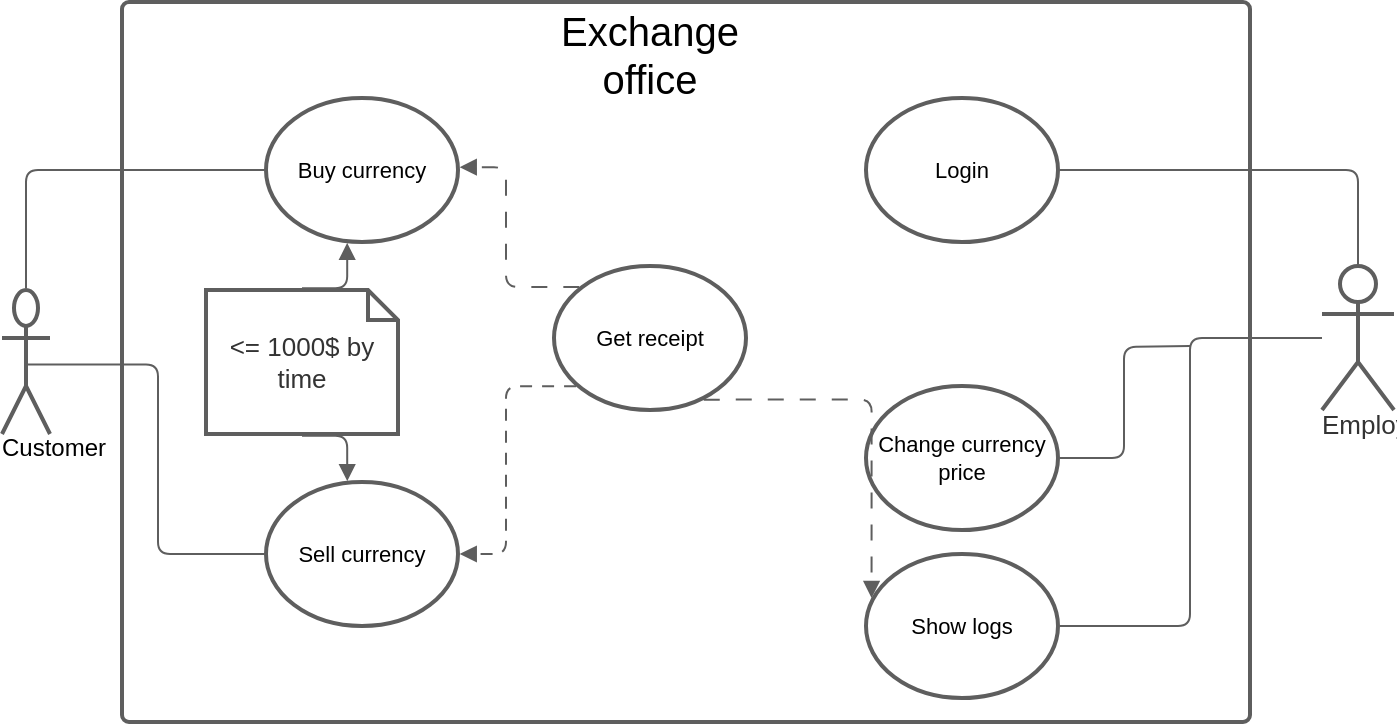 <mxfile version="13.9.5" type="device"><diagram id="PQ2Nr390Ejq2HClrBFav" name="Страница 1"><mxGraphModel dx="1021" dy="628" grid="1" gridSize="10" guides="1" tooltips="1" connect="1" arrows="1" fold="1" page="1" pageScale="1" pageWidth="827" pageHeight="1169" math="0" shadow="0"><root><mxCell id="0"/><mxCell id="1" parent="0"/><UserObject label="Customer" lucidchartObjectId="nIJJWjJSA-4x" id="4q5zakocHRN5g4XhBRql-23"><mxCell style="html=1;overflow=block;whiteSpace=wrap;shape=umlActor;labelPosition=center;verticalLabelPosition=bottom;verticalAlign=top;whiteSpace=nowrap;whiteSpace=wrap;fontSize=12;fontColor=#000000;spacing=0;strokeColor=#5e5e5e;strokeOpacity=100;rounded=1;absoluteArcSize=1;arcSize=7;strokeWidth=2;" vertex="1" zOrder="1" parent="1"><mxGeometry x="60" y="252" width="24" height="72" as="geometry"/></mxCell></UserObject><UserObject label="Buy currency" lucidchartObjectId="WJJJ29BpDqlc" id="4q5zakocHRN5g4XhBRql-24"><mxCell style="html=1;overflow=block;whiteSpace=wrap;ellipse;whiteSpace=wrap;fontSize=11;spacing=3;strokeColor=#5e5e5e;strokeOpacity=100;rounded=1;absoluteArcSize=1;arcSize=7;strokeWidth=2;" vertex="1" zOrder="2" parent="1"><mxGeometry x="192" y="156" width="96" height="72" as="geometry"/></mxCell></UserObject><UserObject label="Sell currency" lucidchartObjectId="qKJJzPfTOEQG" id="4q5zakocHRN5g4XhBRql-25"><mxCell style="html=1;overflow=block;whiteSpace=wrap;ellipse;whiteSpace=wrap;fontSize=11;spacing=3;strokeColor=#5e5e5e;strokeOpacity=100;rounded=1;absoluteArcSize=1;arcSize=7;strokeWidth=2;" vertex="1" zOrder="3" parent="1"><mxGeometry x="192" y="348" width="96" height="72" as="geometry"/></mxCell></UserObject><UserObject label="Change currency price" lucidchartObjectId="QLJJRPUugR88" id="4q5zakocHRN5g4XhBRql-26"><mxCell style="html=1;overflow=block;whiteSpace=wrap;ellipse;whiteSpace=wrap;fontSize=11;spacing=3;strokeColor=#5e5e5e;strokeOpacity=100;rounded=1;absoluteArcSize=1;arcSize=7;strokeWidth=2;" vertex="1" zOrder="4" parent="1"><mxGeometry x="492" y="300" width="96" height="72" as="geometry"/></mxCell></UserObject><UserObject label="Get receipt" lucidchartObjectId="7PJJeiHEBpHw" id="4q5zakocHRN5g4XhBRql-27"><mxCell style="html=1;overflow=block;whiteSpace=wrap;ellipse;whiteSpace=wrap;fontSize=11;spacing=3;strokeColor=#5e5e5e;strokeOpacity=100;rounded=1;absoluteArcSize=1;arcSize=7;strokeWidth=2;" vertex="1" zOrder="6" parent="1"><mxGeometry x="336" y="240" width="96" height="72" as="geometry"/></mxCell></UserObject><UserObject label="Employee" lucidchartObjectId="USJJ-Ibk6C98" id="4q5zakocHRN5g4XhBRql-28"><mxCell style="html=1;overflow=block;whiteSpace=wrap;shape=umlActor;labelPosition=center;verticalLabelPosition=bottom;verticalAlign=top;whiteSpace=nowrap;whiteSpace=wrap;fontSize=13;fontColor=#333333;spacing=0;strokeColor=#5e5e5e;strokeOpacity=100;rounded=1;absoluteArcSize=1;arcSize=7;strokeWidth=2;" vertex="1" zOrder="7" parent="1"><mxGeometry x="720" y="240" width="36" height="72" as="geometry"/></mxCell></UserObject><UserObject label="Show logs" lucidchartObjectId="rUJJscJyQPT1" id="4q5zakocHRN5g4XhBRql-29"><mxCell style="html=1;overflow=block;whiteSpace=wrap;ellipse;whiteSpace=wrap;fontSize=11;spacing=3;strokeColor=#5e5e5e;strokeOpacity=100;rounded=1;absoluteArcSize=1;arcSize=7;strokeWidth=2;" vertex="1" zOrder="8" parent="1"><mxGeometry x="492" y="384" width="96" height="72" as="geometry"/></mxCell></UserObject><UserObject label="" lucidchartObjectId="5XJJOQpL6fvG" id="4q5zakocHRN5g4XhBRql-30"><mxCell style="html=1;jettySize=18;whiteSpace=wrap;fontSize=11;strokeColor=#5E5E5E;rounded=1;arcSize=12;edgeStyle=orthogonalEdgeStyle;startArrow=none;;endArrow=none;;exitX=0.5;exitY=0.518;exitPerimeter=0;entryX=-0.009;entryY=0.5;entryPerimeter=0;" edge="1" parent="1" source="4q5zakocHRN5g4XhBRql-23" target="4q5zakocHRN5g4XhBRql-25"><mxGeometry width="100" height="100" relative="1" as="geometry"><Array as="points"/></mxGeometry></mxCell></UserObject><UserObject label="" lucidchartObjectId="-XJJ02TK25OG" id="4q5zakocHRN5g4XhBRql-31"><mxCell style="html=1;jettySize=18;whiteSpace=wrap;fontSize=11;strokeColor=#5E5E5E;rounded=1;arcSize=12;edgeStyle=orthogonalEdgeStyle;startArrow=none;;endArrow=none;;exitX=0.5;exitY=-0.013;exitPerimeter=0;entryX=-0.009;entryY=0.5;entryPerimeter=0;" edge="1" parent="1" source="4q5zakocHRN5g4XhBRql-23" target="4q5zakocHRN5g4XhBRql-24"><mxGeometry width="100" height="100" relative="1" as="geometry"><Array as="points"/></mxGeometry></mxCell></UserObject><UserObject label="" lucidchartObjectId="CYJJ-zYjXRMY" id="4q5zakocHRN5g4XhBRql-32"><mxCell style="html=1;jettySize=18;whiteSpace=wrap;fontSize=11;strokeColor=#5E5E5E;rounded=1;arcSize=12;edgeStyle=orthogonalEdgeStyle;startArrow=none;;endArrow=none;;entryX=1.009;entryY=0.5;entryPerimeter=0;" edge="1" parent="1" target="4q5zakocHRN5g4XhBRql-26"><mxGeometry width="100" height="100" relative="1" as="geometry"><Array as="points"/><mxPoint x="654" y="280" as="sourcePoint"/></mxGeometry></mxCell></UserObject><UserObject label="" lucidchartObjectId="pZJJ8yj-zrt~" id="4q5zakocHRN5g4XhBRql-33"><mxCell style="html=1;jettySize=18;whiteSpace=wrap;fontSize=11;strokeColor=#5E5E5E;rounded=1;arcSize=12;edgeStyle=orthogonalEdgeStyle;startArrow=none;;endArrow=none;;exitX=0;exitY=0.5;exitPerimeter=0;entryX=1.009;entryY=0.5;entryPerimeter=0;" edge="1" parent="1" source="4q5zakocHRN5g4XhBRql-28" target="4q5zakocHRN5g4XhBRql-29"><mxGeometry width="100" height="100" relative="1" as="geometry"><Array as="points"/></mxGeometry></mxCell></UserObject><UserObject label="" lucidchartObjectId="m0JJsjLUrKv-" id="4q5zakocHRN5g4XhBRql-34"><mxCell style="html=1;jettySize=18;whiteSpace=wrap;fontSize=11;strokeColor=#5E5E5E;dashed=1;dashPattern=8 8;rounded=1;arcSize=12;edgeStyle=orthogonalEdgeStyle;startArrow=none;;endArrow=block;endFill=1;;exitX=0.132;exitY=0.146;exitPerimeter=0;entryX=1.009;entryY=0.481;entryPerimeter=0;" edge="1" parent="1" source="4q5zakocHRN5g4XhBRql-27" target="4q5zakocHRN5g4XhBRql-24"><mxGeometry width="100" height="100" relative="1" as="geometry"><Array as="points"/></mxGeometry></mxCell></UserObject><UserObject label="" lucidchartObjectId="N0JJAPldar_y" id="4q5zakocHRN5g4XhBRql-35"><mxCell style="html=1;jettySize=18;whiteSpace=wrap;fontSize=11;strokeColor=#5E5E5E;dashed=1;dashPattern=6 5;rounded=1;arcSize=12;edgeStyle=orthogonalEdgeStyle;startArrow=none;;endArrow=block;endFill=1;;exitX=0.115;exitY=0.835;exitPerimeter=0;entryX=1.009;entryY=0.5;entryPerimeter=0;" edge="1" parent="1" source="4q5zakocHRN5g4XhBRql-27" target="4q5zakocHRN5g4XhBRql-25"><mxGeometry width="100" height="100" relative="1" as="geometry"><Array as="points"/></mxGeometry></mxCell></UserObject><UserObject label="&amp;lt;= 1000$ by time" lucidchartObjectId="o2JJI4OT2pb0" id="4q5zakocHRN5g4XhBRql-36"><mxCell style="html=1;overflow=block;whiteSpace=wrap;shape=note;size=15;whiteSpace=wrap;fontSize=13;fontColor=#333333;spacing=3;strokeColor=#5e5e5e;strokeOpacity=100;rounded=1;absoluteArcSize=1;arcSize=7;strokeWidth=2;" vertex="1" zOrder="17" parent="1"><mxGeometry x="162" y="252" width="96" height="72" as="geometry"/></mxCell></UserObject><UserObject label="" lucidchartObjectId="u3JJ3E0pW9D1" id="4q5zakocHRN5g4XhBRql-37"><mxCell style="html=1;jettySize=18;whiteSpace=wrap;fontSize=11;strokeColor=#5E5E5E;rounded=1;arcSize=12;edgeStyle=orthogonalEdgeStyle;startArrow=none;;endArrow=block;endFill=1;;exitX=0.5;exitY=-0.013;exitPerimeter=0;entryX=0.423;entryY=1.006;entryPerimeter=0;" edge="1" parent="1" source="4q5zakocHRN5g4XhBRql-36" target="4q5zakocHRN5g4XhBRql-24"><mxGeometry width="100" height="100" relative="1" as="geometry"><Array as="points"/></mxGeometry></mxCell></UserObject><UserObject label="" lucidchartObjectId="B3JJtIy9zaK6" id="4q5zakocHRN5g4XhBRql-38"><mxCell style="html=1;jettySize=18;whiteSpace=wrap;fontSize=11;strokeColor=#5E5E5E;rounded=1;arcSize=12;edgeStyle=orthogonalEdgeStyle;startArrow=none;;endArrow=block;endFill=1;;exitX=0.5;exitY=1.013;exitPerimeter=0;entryX=0.423;entryY=-0.006;entryPerimeter=0;" edge="1" parent="1" source="4q5zakocHRN5g4XhBRql-36" target="4q5zakocHRN5g4XhBRql-25"><mxGeometry width="100" height="100" relative="1" as="geometry"><Array as="points"/></mxGeometry></mxCell></UserObject><UserObject label="" lucidchartObjectId="_3JJnxAttQRa" id="4q5zakocHRN5g4XhBRql-39"><mxCell style="html=1;overflow=block;whiteSpace=wrap;container=1;whiteSpace=wrap;fontSize=22;fontColor=#222222;spacing=0;strokeColor=#5e5e5e;strokeOpacity=100;fillOpacity=0;rounded=1;absoluteArcSize=1;arcSize=7;fillColor=#000000;strokeWidth=2;" vertex="1" zOrder="20" parent="1"><mxGeometry x="120" y="108" width="564" height="360" as="geometry"><mxRectangle x="120" y="108" width="50" height="40" as="alternateBounds"/></mxGeometry></mxCell></UserObject><mxCell id="4q5zakocHRN5g4XhBRql-43" value="&lt;font style=&quot;font-size: 20px&quot;&gt;Exchange office&lt;/font&gt;" style="text;html=1;strokeColor=none;fillColor=none;align=center;verticalAlign=middle;whiteSpace=wrap;rounded=0;strokeWidth=1;" vertex="1" parent="4q5zakocHRN5g4XhBRql-39"><mxGeometry x="211" y="2" width="106" height="48" as="geometry"/></mxCell><UserObject label="Login" lucidchartObjectId="Q7JJ1MEp~19R" id="4q5zakocHRN5g4XhBRql-40"><mxCell style="html=1;overflow=block;whiteSpace=wrap;ellipse;whiteSpace=wrap;fontSize=11;spacing=3;strokeColor=#5e5e5e;strokeOpacity=100;rounded=1;absoluteArcSize=1;arcSize=7;strokeWidth=2;" vertex="1" zOrder="21" parent="1"><mxGeometry x="492" y="156" width="96" height="72" as="geometry"/></mxCell></UserObject><UserObject label="" lucidchartObjectId="o8JJWFY4-w2f" id="4q5zakocHRN5g4XhBRql-41"><mxCell style="html=1;jettySize=18;whiteSpace=wrap;fontSize=11;strokeColor=#5E5E5E;rounded=1;arcSize=12;edgeStyle=orthogonalEdgeStyle;startArrow=none;;endArrow=none;;exitX=0.5;exitY=-0.013;exitPerimeter=0;entryX=1.009;entryY=0.5;entryPerimeter=0;" edge="1" parent="1" source="4q5zakocHRN5g4XhBRql-28" target="4q5zakocHRN5g4XhBRql-40"><mxGeometry width="100" height="100" relative="1" as="geometry"><Array as="points"/></mxGeometry></mxCell></UserObject><UserObject label="" lucidchartObjectId="I8JJah7Sib.b" id="4q5zakocHRN5g4XhBRql-42"><mxCell style="html=1;jettySize=18;whiteSpace=wrap;fontSize=11;strokeColor=#5E5E5E;dashed=1;dashPattern=8 8;rounded=1;arcSize=12;edgeStyle=orthogonalEdgeStyle;startArrow=none;;endArrow=block;endFill=1;;exitX=0.78;exitY=0.928;exitPerimeter=0;entryX=0.029;entryY=0.305;entryPerimeter=0;" edge="1" parent="1" source="4q5zakocHRN5g4XhBRql-27" target="4q5zakocHRN5g4XhBRql-29"><mxGeometry width="100" height="100" relative="1" as="geometry"><Array as="points"/></mxGeometry></mxCell></UserObject></root></mxGraphModel></diagram></mxfile>